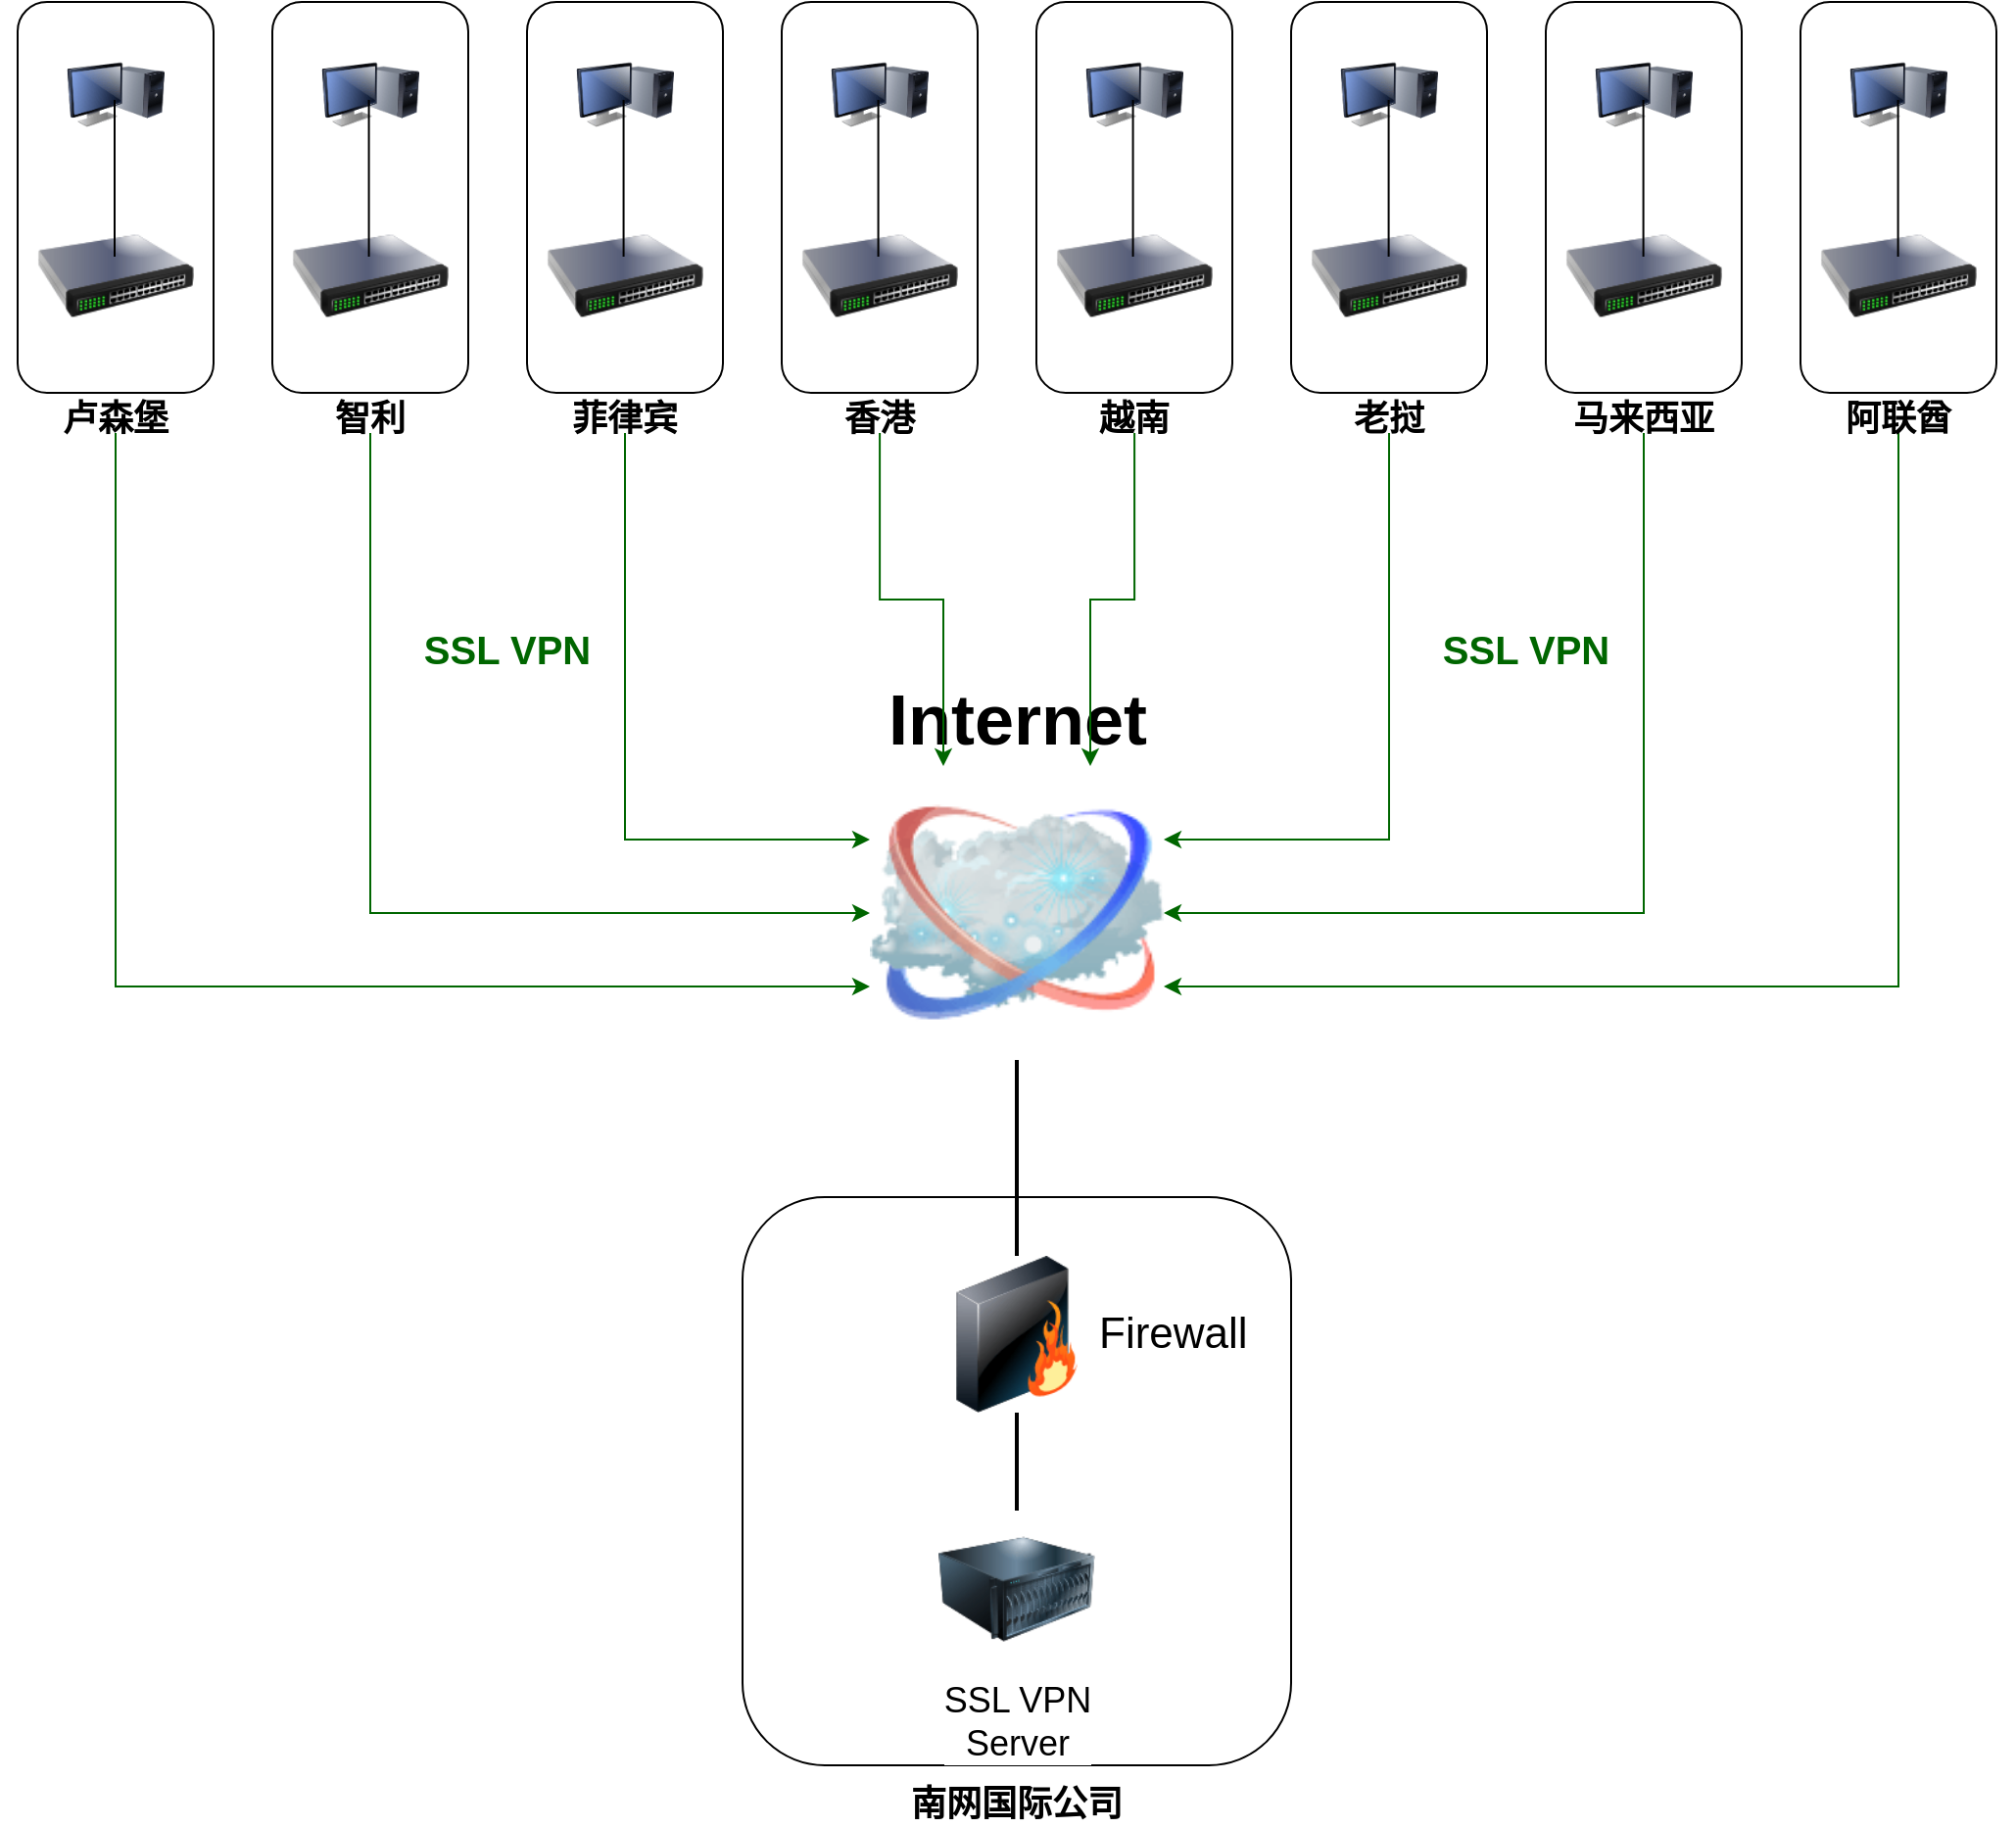 <mxfile version="14.8.3" type="github" pages="3">
  <diagram name="网络现状" id="55a83fd1-7818-8e21-69c5-c3457e3827bb">
    <mxGraphModel dx="1248" dy="807" grid="0" gridSize="10" guides="1" tooltips="1" connect="1" arrows="1" fold="1" page="1" pageScale="1" pageWidth="1100" pageHeight="850" background="none" math="0" shadow="0">
      <root>
        <mxCell id="0" />
        <mxCell id="1" parent="0" />
        <mxCell id="UoDFM5P8bcZsSC12evqb-8" value="" style="rounded=1;whiteSpace=wrap;html=1;" parent="1" vertex="1">
          <mxGeometry x="450" y="650" width="280" height="290" as="geometry" />
        </mxCell>
        <mxCell id="69ecfefc5c41e42c-18" style="edgeStyle=none;rounded=0;html=1;labelBackgroundColor=none;endArrow=none;strokeWidth=2;fontFamily=Verdana;fontSize=22" parent="1" source="UoDFM5P8bcZsSC12evqb-1" target="69ecfefc5c41e42c-3" edge="1">
          <mxGeometry relative="1" as="geometry">
            <mxPoint x="590" y="855" as="sourcePoint" />
          </mxGeometry>
        </mxCell>
        <mxCell id="69ecfefc5c41e42c-2" value="&lt;b&gt;&lt;font style=&quot;font-size: 36px&quot;&gt;Internet&lt;/font&gt;&lt;/b&gt;" style="image;html=1;labelBackgroundColor=#ffffff;image=img/lib/clip_art/networking/Cloud_128x128.png;rounded=1;shadow=0;comic=0;strokeWidth=2;fontSize=22;labelPosition=center;verticalLabelPosition=top;align=center;verticalAlign=bottom;" parent="1" vertex="1">
          <mxGeometry x="515" y="430" width="150" height="150" as="geometry" />
        </mxCell>
        <mxCell id="69ecfefc5c41e42c-19" style="edgeStyle=none;rounded=0;html=1;labelBackgroundColor=none;endArrow=none;strokeWidth=2;fontFamily=Verdana;fontSize=22" parent="1" source="UoDFM5P8bcZsSC12evqb-8" target="69ecfefc5c41e42c-2" edge="1">
          <mxGeometry relative="1" as="geometry" />
        </mxCell>
        <mxCell id="69ecfefc5c41e42c-3" value="Firewall" style="image;html=1;labelBackgroundColor=#ffffff;image=img/lib/clip_art/networking/Firewall_128x128.png;rounded=1;shadow=0;comic=0;strokeWidth=2;fontSize=22;labelPosition=right;verticalLabelPosition=middle;align=left;verticalAlign=middle;" parent="1" vertex="1">
          <mxGeometry x="550" y="680" width="80" height="80" as="geometry" />
        </mxCell>
        <mxCell id="UoDFM5P8bcZsSC12evqb-1" value="&lt;font style=&quot;font-size: 18px&quot;&gt;SSL VPN&lt;br&gt;Server&lt;/font&gt;" style="image;html=1;image=img/lib/clip_art/computers/Server_128x128.png" parent="1" vertex="1">
          <mxGeometry x="550" y="810" width="80" height="80" as="geometry" />
        </mxCell>
        <mxCell id="UoDFM5P8bcZsSC12evqb-12" style="edgeStyle=none;rounded=0;html=1;labelBackgroundColor=none;endArrow=none;strokeWidth=2;fontFamily=Verdana;fontSize=22" parent="1" source="69ecfefc5c41e42c-3" target="UoDFM5P8bcZsSC12evqb-8" edge="1">
          <mxGeometry relative="1" as="geometry">
            <mxPoint x="590" y="680" as="sourcePoint" />
            <mxPoint x="590" y="610" as="targetPoint" />
          </mxGeometry>
        </mxCell>
        <mxCell id="UoDFM5P8bcZsSC12evqb-18" value="&lt;font color=&quot;#006600&quot; size=&quot;1&quot;&gt;&lt;b style=&quot;font-size: 20px&quot;&gt;SSL VPN&lt;/b&gt;&lt;/font&gt;" style="text;html=1;strokeColor=none;fillColor=none;align=center;verticalAlign=middle;whiteSpace=wrap;rounded=0;" parent="1" vertex="1">
          <mxGeometry x="790" y="360" width="120" height="20" as="geometry" />
        </mxCell>
        <mxCell id="UoDFM5P8bcZsSC12evqb-19" value="&lt;span style=&quot;font-size: 18px&quot;&gt;&lt;b&gt;南网国际公司&lt;/b&gt;&lt;/span&gt;" style="text;html=1;strokeColor=none;fillColor=none;align=center;verticalAlign=middle;whiteSpace=wrap;rounded=0;" parent="1" vertex="1">
          <mxGeometry x="530" y="950" width="120" height="20" as="geometry" />
        </mxCell>
        <mxCell id="UoDFM5P8bcZsSC12evqb-24" value="&lt;font color=&quot;#006600&quot; size=&quot;1&quot;&gt;&lt;b style=&quot;font-size: 20px&quot;&gt;SSL VPN&lt;/b&gt;&lt;/font&gt;" style="text;html=1;strokeColor=none;fillColor=none;align=center;verticalAlign=middle;whiteSpace=wrap;rounded=0;" parent="1" vertex="1">
          <mxGeometry x="270" y="360" width="120" height="20" as="geometry" />
        </mxCell>
        <mxCell id="Mav8_EzCf-tL7SAkSqJb-80" style="edgeStyle=orthogonalEdgeStyle;rounded=0;orthogonalLoop=1;jettySize=auto;html=1;entryX=0;entryY=0.75;entryDx=0;entryDy=0;exitX=0.5;exitY=1;exitDx=0;exitDy=0;fillColor=#d5e8d4;strokeColor=#006600;" edge="1" parent="1" source="UoDFM5P8bcZsSC12evqb-10" target="69ecfefc5c41e42c-2">
          <mxGeometry relative="1" as="geometry" />
        </mxCell>
        <mxCell id="Mav8_EzCf-tL7SAkSqJb-81" style="edgeStyle=orthogonalEdgeStyle;rounded=0;orthogonalLoop=1;jettySize=auto;html=1;entryX=0;entryY=0.5;entryDx=0;entryDy=0;exitX=0.5;exitY=1;exitDx=0;exitDy=0;fillColor=#d5e8d4;strokeColor=#006600;" edge="1" parent="1" source="Mav8_EzCf-tL7SAkSqJb-55" target="69ecfefc5c41e42c-2">
          <mxGeometry relative="1" as="geometry" />
        </mxCell>
        <mxCell id="Mav8_EzCf-tL7SAkSqJb-82" style="edgeStyle=orthogonalEdgeStyle;rounded=0;orthogonalLoop=1;jettySize=auto;html=1;entryX=0;entryY=0.25;entryDx=0;entryDy=0;exitX=0.5;exitY=1;exitDx=0;exitDy=0;fillColor=#d5e8d4;strokeColor=#006600;" edge="1" parent="1" source="Mav8_EzCf-tL7SAkSqJb-59" target="69ecfefc5c41e42c-2">
          <mxGeometry relative="1" as="geometry" />
        </mxCell>
        <mxCell id="Mav8_EzCf-tL7SAkSqJb-83" style="edgeStyle=orthogonalEdgeStyle;rounded=0;orthogonalLoop=1;jettySize=auto;html=1;entryX=0.25;entryY=0;entryDx=0;entryDy=0;fillColor=#d5e8d4;strokeColor=#006600;" edge="1" parent="1" source="Mav8_EzCf-tL7SAkSqJb-63" target="69ecfefc5c41e42c-2">
          <mxGeometry relative="1" as="geometry" />
        </mxCell>
        <mxCell id="Mav8_EzCf-tL7SAkSqJb-84" style="edgeStyle=orthogonalEdgeStyle;rounded=0;orthogonalLoop=1;jettySize=auto;html=1;entryX=0.75;entryY=0;entryDx=0;entryDy=0;fillColor=#d5e8d4;strokeColor=#006600;" edge="1" parent="1" source="Mav8_EzCf-tL7SAkSqJb-67" target="69ecfefc5c41e42c-2">
          <mxGeometry relative="1" as="geometry" />
        </mxCell>
        <mxCell id="Mav8_EzCf-tL7SAkSqJb-85" style="edgeStyle=orthogonalEdgeStyle;rounded=0;orthogonalLoop=1;jettySize=auto;html=1;entryX=1;entryY=0.25;entryDx=0;entryDy=0;exitX=0.5;exitY=1;exitDx=0;exitDy=0;fillColor=#d5e8d4;strokeColor=#006600;" edge="1" parent="1" source="Mav8_EzCf-tL7SAkSqJb-71" target="69ecfefc5c41e42c-2">
          <mxGeometry relative="1" as="geometry" />
        </mxCell>
        <mxCell id="Mav8_EzCf-tL7SAkSqJb-86" style="edgeStyle=orthogonalEdgeStyle;rounded=0;orthogonalLoop=1;jettySize=auto;html=1;entryX=1;entryY=0.5;entryDx=0;entryDy=0;exitX=0.5;exitY=1;exitDx=0;exitDy=0;fillColor=#d5e8d4;strokeColor=#006600;" edge="1" parent="1" source="Mav8_EzCf-tL7SAkSqJb-75" target="69ecfefc5c41e42c-2">
          <mxGeometry relative="1" as="geometry" />
        </mxCell>
        <mxCell id="Mav8_EzCf-tL7SAkSqJb-87" style="edgeStyle=orthogonalEdgeStyle;rounded=0;orthogonalLoop=1;jettySize=auto;html=1;entryX=1;entryY=0.75;entryDx=0;entryDy=0;exitX=0.5;exitY=1;exitDx=0;exitDy=0;fillColor=#d5e8d4;strokeColor=#006600;" edge="1" parent="1" source="Mav8_EzCf-tL7SAkSqJb-79" target="69ecfefc5c41e42c-2">
          <mxGeometry relative="1" as="geometry" />
        </mxCell>
        <mxCell id="UoDFM5P8bcZsSC12evqb-10" value="&lt;b&gt;&lt;font style=&quot;font-size: 18px&quot;&gt;卢森堡&lt;/font&gt;&lt;/b&gt;" style="text;html=1;strokeColor=none;fillColor=none;align=center;verticalAlign=middle;whiteSpace=wrap;rounded=0;container=0;" parent="1" vertex="1">
          <mxGeometry x="71.25" y="246.32" width="117.5" height="13.68" as="geometry" />
        </mxCell>
        <mxCell id="Mav8_EzCf-tL7SAkSqJb-55" value="&lt;span style=&quot;font-size: 18px&quot;&gt;&lt;b&gt;智利&lt;/b&gt;&lt;/span&gt;" style="text;html=1;strokeColor=none;fillColor=none;align=center;verticalAlign=middle;whiteSpace=wrap;rounded=0;container=0;" vertex="1" parent="1">
          <mxGeometry x="201.25" y="246.32" width="117.5" height="13.68" as="geometry" />
        </mxCell>
        <mxCell id="Mav8_EzCf-tL7SAkSqJb-59" value="&lt;b&gt;&lt;font style=&quot;font-size: 18px&quot;&gt;菲律宾&lt;/font&gt;&lt;/b&gt;" style="text;html=1;strokeColor=none;fillColor=none;align=center;verticalAlign=middle;whiteSpace=wrap;rounded=0;container=0;" vertex="1" parent="1">
          <mxGeometry x="331.25" y="246.32" width="117.5" height="13.68" as="geometry" />
        </mxCell>
        <mxCell id="Mav8_EzCf-tL7SAkSqJb-63" value="&lt;span style=&quot;font-size: 18px&quot;&gt;&lt;b&gt;香港&lt;/b&gt;&lt;/span&gt;" style="text;html=1;strokeColor=none;fillColor=none;align=center;verticalAlign=middle;whiteSpace=wrap;rounded=0;container=0;" vertex="1" parent="1">
          <mxGeometry x="461.25" y="246.32" width="117.5" height="13.68" as="geometry" />
        </mxCell>
        <mxCell id="Mav8_EzCf-tL7SAkSqJb-67" value="&lt;b&gt;&lt;font style=&quot;font-size: 18px&quot;&gt;越南&lt;/font&gt;&lt;/b&gt;" style="text;html=1;strokeColor=none;fillColor=none;align=center;verticalAlign=middle;whiteSpace=wrap;rounded=0;container=0;" vertex="1" parent="1">
          <mxGeometry x="591.25" y="246.32" width="117.5" height="13.68" as="geometry" />
        </mxCell>
        <mxCell id="Mav8_EzCf-tL7SAkSqJb-71" value="&lt;b&gt;&lt;font style=&quot;font-size: 18px&quot;&gt;老挝&lt;/font&gt;&lt;/b&gt;" style="text;html=1;strokeColor=none;fillColor=none;align=center;verticalAlign=middle;whiteSpace=wrap;rounded=0;container=0;" vertex="1" parent="1">
          <mxGeometry x="721.25" y="246.32" width="117.5" height="13.68" as="geometry" />
        </mxCell>
        <mxCell id="Mav8_EzCf-tL7SAkSqJb-75" value="&lt;b&gt;&lt;font style=&quot;font-size: 18px&quot;&gt;马来西亚&lt;/font&gt;&lt;/b&gt;" style="text;html=1;strokeColor=none;fillColor=none;align=center;verticalAlign=middle;whiteSpace=wrap;rounded=0;container=0;" vertex="1" parent="1">
          <mxGeometry x="851.25" y="246.32" width="117.5" height="13.68" as="geometry" />
        </mxCell>
        <mxCell id="Mav8_EzCf-tL7SAkSqJb-79" value="&lt;b&gt;&lt;font style=&quot;font-size: 18px&quot;&gt;阿联酋&lt;/font&gt;&lt;/b&gt;" style="text;html=1;strokeColor=none;fillColor=none;align=center;verticalAlign=middle;whiteSpace=wrap;rounded=0;container=0;" vertex="1" parent="1">
          <mxGeometry x="981.25" y="246.32" width="117.5" height="13.68" as="geometry" />
        </mxCell>
        <mxCell id="UoDFM5P8bcZsSC12evqb-13" value="" style="rounded=1;whiteSpace=wrap;html=1;container=0;" parent="1" vertex="1">
          <mxGeometry x="80" y="40" width="100" height="199.47" as="geometry" />
        </mxCell>
        <mxCell id="Mav8_EzCf-tL7SAkSqJb-53" value="" style="rounded=1;whiteSpace=wrap;html=1;container=0;" vertex="1" parent="1">
          <mxGeometry x="210" y="40" width="100" height="199.47" as="geometry" />
        </mxCell>
        <mxCell id="Mav8_EzCf-tL7SAkSqJb-57" value="" style="rounded=1;whiteSpace=wrap;html=1;container=0;" vertex="1" parent="1">
          <mxGeometry x="340" y="40" width="100" height="199.47" as="geometry" />
        </mxCell>
        <mxCell id="Mav8_EzCf-tL7SAkSqJb-61" value="" style="rounded=1;whiteSpace=wrap;html=1;container=0;" vertex="1" parent="1">
          <mxGeometry x="470" y="40" width="100" height="199.47" as="geometry" />
        </mxCell>
        <mxCell id="Mav8_EzCf-tL7SAkSqJb-65" value="" style="rounded=1;whiteSpace=wrap;html=1;container=0;" vertex="1" parent="1">
          <mxGeometry x="600" y="40" width="100" height="199.47" as="geometry" />
        </mxCell>
        <mxCell id="Mav8_EzCf-tL7SAkSqJb-69" value="" style="rounded=1;whiteSpace=wrap;html=1;container=0;" vertex="1" parent="1">
          <mxGeometry x="730" y="40" width="100" height="199.47" as="geometry" />
        </mxCell>
        <mxCell id="Mav8_EzCf-tL7SAkSqJb-73" value="" style="rounded=1;whiteSpace=wrap;html=1;container=0;" vertex="1" parent="1">
          <mxGeometry x="860" y="40" width="100" height="199.47" as="geometry" />
        </mxCell>
        <mxCell id="Mav8_EzCf-tL7SAkSqJb-77" value="" style="rounded=1;whiteSpace=wrap;html=1;container=0;" vertex="1" parent="1">
          <mxGeometry x="990" y="40" width="100" height="199.47" as="geometry" />
        </mxCell>
        <mxCell id="UoDFM5P8bcZsSC12evqb-2" value="" style="image;html=1;labelBackgroundColor=#ffffff;image=img/lib/clip_art/computers/Monitor_Tower_128x128.png;rounded=1;shadow=0;comic=0;strokeWidth=2;fontSize=22;container=0;" parent="1" vertex="1">
          <mxGeometry x="105" y="59.996" width="50" height="54.737" as="geometry" />
        </mxCell>
        <mxCell id="Mav8_EzCf-tL7SAkSqJb-54" value="" style="image;html=1;labelBackgroundColor=#ffffff;image=img/lib/clip_art/computers/Monitor_Tower_128x128.png;rounded=1;shadow=0;comic=0;strokeWidth=2;fontSize=22;container=0;" vertex="1" parent="1">
          <mxGeometry x="235" y="59.996" width="50" height="54.737" as="geometry" />
        </mxCell>
        <mxCell id="Mav8_EzCf-tL7SAkSqJb-58" value="" style="image;html=1;labelBackgroundColor=#ffffff;image=img/lib/clip_art/computers/Monitor_Tower_128x128.png;rounded=1;shadow=0;comic=0;strokeWidth=2;fontSize=22;container=0;" vertex="1" parent="1">
          <mxGeometry x="365" y="59.996" width="50" height="54.737" as="geometry" />
        </mxCell>
        <mxCell id="Mav8_EzCf-tL7SAkSqJb-62" value="" style="image;html=1;labelBackgroundColor=#ffffff;image=img/lib/clip_art/computers/Monitor_Tower_128x128.png;rounded=1;shadow=0;comic=0;strokeWidth=2;fontSize=22;container=0;" vertex="1" parent="1">
          <mxGeometry x="495" y="59.996" width="50" height="54.737" as="geometry" />
        </mxCell>
        <mxCell id="Mav8_EzCf-tL7SAkSqJb-66" value="" style="image;html=1;labelBackgroundColor=#ffffff;image=img/lib/clip_art/computers/Monitor_Tower_128x128.png;rounded=1;shadow=0;comic=0;strokeWidth=2;fontSize=22;container=0;" vertex="1" parent="1">
          <mxGeometry x="625" y="59.996" width="50" height="54.737" as="geometry" />
        </mxCell>
        <mxCell id="Mav8_EzCf-tL7SAkSqJb-70" value="" style="image;html=1;labelBackgroundColor=#ffffff;image=img/lib/clip_art/computers/Monitor_Tower_128x128.png;rounded=1;shadow=0;comic=0;strokeWidth=2;fontSize=22;container=0;" vertex="1" parent="1">
          <mxGeometry x="755" y="59.996" width="50" height="54.737" as="geometry" />
        </mxCell>
        <mxCell id="Mav8_EzCf-tL7SAkSqJb-74" value="" style="image;html=1;labelBackgroundColor=#ffffff;image=img/lib/clip_art/computers/Monitor_Tower_128x128.png;rounded=1;shadow=0;comic=0;strokeWidth=2;fontSize=22;container=0;" vertex="1" parent="1">
          <mxGeometry x="885" y="59.996" width="50" height="54.737" as="geometry" />
        </mxCell>
        <mxCell id="Mav8_EzCf-tL7SAkSqJb-78" value="" style="image;html=1;labelBackgroundColor=#ffffff;image=img/lib/clip_art/computers/Monitor_Tower_128x128.png;rounded=1;shadow=0;comic=0;strokeWidth=2;fontSize=22;container=0;" vertex="1" parent="1">
          <mxGeometry x="1015" y="59.996" width="50" height="54.737" as="geometry" />
        </mxCell>
        <mxCell id="mddecgD0XsL0rM_0uUge-2" value="" style="image;html=1;image=img/lib/clip_art/networking/Switch_128x128.png" vertex="1" parent="1">
          <mxGeometry x="90" y="140" width="80" height="80" as="geometry" />
        </mxCell>
        <mxCell id="mddecgD0XsL0rM_0uUge-3" value="" style="image;html=1;image=img/lib/clip_art/networking/Switch_128x128.png" vertex="1" parent="1">
          <mxGeometry x="220" y="140" width="80" height="80" as="geometry" />
        </mxCell>
        <mxCell id="mddecgD0XsL0rM_0uUge-4" value="" style="image;html=1;image=img/lib/clip_art/networking/Switch_128x128.png" vertex="1" parent="1">
          <mxGeometry x="350" y="140" width="80" height="80" as="geometry" />
        </mxCell>
        <mxCell id="mddecgD0XsL0rM_0uUge-5" value="" style="image;html=1;image=img/lib/clip_art/networking/Switch_128x128.png" vertex="1" parent="1">
          <mxGeometry x="480" y="140" width="80" height="80" as="geometry" />
        </mxCell>
        <mxCell id="mddecgD0XsL0rM_0uUge-6" value="" style="image;html=1;image=img/lib/clip_art/networking/Switch_128x128.png" vertex="1" parent="1">
          <mxGeometry x="610" y="140" width="80" height="80" as="geometry" />
        </mxCell>
        <mxCell id="mddecgD0XsL0rM_0uUge-7" value="" style="image;html=1;image=img/lib/clip_art/networking/Switch_128x128.png" vertex="1" parent="1">
          <mxGeometry x="740" y="140" width="80" height="80" as="geometry" />
        </mxCell>
        <mxCell id="mddecgD0XsL0rM_0uUge-8" value="" style="image;html=1;image=img/lib/clip_art/networking/Switch_128x128.png" vertex="1" parent="1">
          <mxGeometry x="870" y="140" width="80" height="80" as="geometry" />
        </mxCell>
        <mxCell id="mddecgD0XsL0rM_0uUge-9" value="" style="image;html=1;image=img/lib/clip_art/networking/Switch_128x128.png" vertex="1" parent="1">
          <mxGeometry x="1000" y="140" width="80" height="80" as="geometry" />
        </mxCell>
        <mxCell id="mddecgD0XsL0rM_0uUge-13" value="" style="endArrow=none;html=1;" edge="1" parent="1">
          <mxGeometry x="80" y="40" width="50" height="50" as="geometry">
            <mxPoint x="129.5" y="170" as="sourcePoint" />
            <mxPoint x="129.5" y="90" as="targetPoint" />
          </mxGeometry>
        </mxCell>
        <mxCell id="mddecgD0XsL0rM_0uUge-14" value="" style="endArrow=none;html=1;" edge="1" parent="1">
          <mxGeometry x="80" y="40" width="50" height="50" as="geometry">
            <mxPoint x="259.29" y="170" as="sourcePoint" />
            <mxPoint x="259.29" y="90" as="targetPoint" />
          </mxGeometry>
        </mxCell>
        <mxCell id="mddecgD0XsL0rM_0uUge-15" value="" style="endArrow=none;html=1;" edge="1" parent="1">
          <mxGeometry x="80" y="40" width="50" height="50" as="geometry">
            <mxPoint x="389.29" y="170" as="sourcePoint" />
            <mxPoint x="389.29" y="90" as="targetPoint" />
          </mxGeometry>
        </mxCell>
        <mxCell id="mddecgD0XsL0rM_0uUge-16" value="" style="endArrow=none;html=1;" edge="1" parent="1">
          <mxGeometry x="80" y="40" width="50" height="50" as="geometry">
            <mxPoint x="519.29" y="170" as="sourcePoint" />
            <mxPoint x="519.29" y="90" as="targetPoint" />
          </mxGeometry>
        </mxCell>
        <mxCell id="mddecgD0XsL0rM_0uUge-17" value="" style="endArrow=none;html=1;" edge="1" parent="1">
          <mxGeometry x="80" y="40" width="50" height="50" as="geometry">
            <mxPoint x="649.29" y="170" as="sourcePoint" />
            <mxPoint x="649.29" y="90" as="targetPoint" />
          </mxGeometry>
        </mxCell>
        <mxCell id="mddecgD0XsL0rM_0uUge-21" value="" style="endArrow=none;html=1;" edge="1" parent="1">
          <mxGeometry x="210.51" y="40" width="50" height="50" as="geometry">
            <mxPoint x="779.8" y="170" as="sourcePoint" />
            <mxPoint x="779.8" y="90" as="targetPoint" />
          </mxGeometry>
        </mxCell>
        <mxCell id="mddecgD0XsL0rM_0uUge-22" value="" style="endArrow=none;html=1;" edge="1" parent="1">
          <mxGeometry x="340.51" y="40" width="50" height="50" as="geometry">
            <mxPoint x="909.8" y="170" as="sourcePoint" />
            <mxPoint x="909.8" y="90" as="targetPoint" />
          </mxGeometry>
        </mxCell>
        <mxCell id="mddecgD0XsL0rM_0uUge-23" value="" style="endArrow=none;html=1;" edge="1" parent="1">
          <mxGeometry x="470.51" y="40" width="50" height="50" as="geometry">
            <mxPoint x="1039.8" y="170" as="sourcePoint" />
            <mxPoint x="1039.8" y="90" as="targetPoint" />
          </mxGeometry>
        </mxCell>
      </root>
    </mxGraphModel>
  </diagram>
  <diagram name="方案要求" id="J3iKTEX1bYKAhDcpGcXU">
    <mxGraphModel dx="1248" dy="859" grid="1" gridSize="10" guides="1" tooltips="1" connect="1" arrows="1" fold="1" page="1" pageScale="1" pageWidth="1100" pageHeight="850" background="none" math="0" shadow="0">
      <root>
        <mxCell id="8wY8YGd6H8aaKuv0ZDOM-0" />
        <mxCell id="8wY8YGd6H8aaKuv0ZDOM-1" parent="8wY8YGd6H8aaKuv0ZDOM-0" />
        <mxCell id="8wY8YGd6H8aaKuv0ZDOM-3" value="" style="rounded=1;whiteSpace=wrap;html=1;" parent="8wY8YGd6H8aaKuv0ZDOM-1" vertex="1">
          <mxGeometry x="790" y="180" width="280" height="200" as="geometry" />
        </mxCell>
        <mxCell id="8wY8YGd6H8aaKuv0ZDOM-19" value="&lt;font color=&quot;#006600&quot; style=&quot;font-size: 14px&quot;&gt;&lt;b&gt;SSL VPN&lt;/b&gt;&lt;/font&gt;" style="text;html=1;strokeColor=none;fillColor=none;align=center;verticalAlign=middle;whiteSpace=wrap;rounded=0;" parent="8wY8YGd6H8aaKuv0ZDOM-1" vertex="1">
          <mxGeometry x="320" y="180" width="120" height="20" as="geometry" />
        </mxCell>
        <mxCell id="tmY6Jpmy1XnIaRPWnXEy-0" value="&lt;b&gt;&lt;font style=&quot;font-size: 24px&quot;&gt;跨境访问平台&lt;/font&gt;&lt;/b&gt;" style="ellipse;shape=cloud;whiteSpace=wrap;html=1;" parent="8wY8YGd6H8aaKuv0ZDOM-1" vertex="1">
          <mxGeometry x="360" y="190" width="302.5" height="150" as="geometry" />
        </mxCell>
        <mxCell id="hd8BD2pnq3l9H0OPVhCC-5" value="" style="group" parent="8wY8YGd6H8aaKuv0ZDOM-1" vertex="1" connectable="0">
          <mxGeometry x="60" y="340" width="160" height="190" as="geometry" />
        </mxCell>
        <mxCell id="8wY8YGd6H8aaKuv0ZDOM-4" value="" style="rounded=1;whiteSpace=wrap;html=1;" parent="hd8BD2pnq3l9H0OPVhCC-5" vertex="1">
          <mxGeometry width="160" height="160" as="geometry" />
        </mxCell>
        <mxCell id="8wY8YGd6H8aaKuv0ZDOM-9" value="PC" style="image;html=1;labelBackgroundColor=#ffffff;image=img/lib/clip_art/computers/Monitor_Tower_128x128.png;rounded=1;shadow=0;comic=0;strokeWidth=2;fontSize=22" parent="hd8BD2pnq3l9H0OPVhCC-5" vertex="1">
          <mxGeometry x="40" y="30" width="80" height="80" as="geometry" />
        </mxCell>
        <mxCell id="8wY8YGd6H8aaKuv0ZDOM-15" value="&lt;b&gt;&lt;font style=&quot;font-size: 18px&quot;&gt;海外机构2&lt;/font&gt;&lt;/b&gt;" style="text;html=1;strokeColor=none;fillColor=none;align=center;verticalAlign=middle;whiteSpace=wrap;rounded=0;" parent="hd8BD2pnq3l9H0OPVhCC-5" vertex="1">
          <mxGeometry x="20" y="170" width="120" height="20" as="geometry" />
        </mxCell>
        <mxCell id="hd8BD2pnq3l9H0OPVhCC-6" value="" style="group" parent="8wY8YGd6H8aaKuv0ZDOM-1" vertex="1" connectable="0">
          <mxGeometry x="60" y="30" width="160" height="190" as="geometry" />
        </mxCell>
        <mxCell id="8wY8YGd6H8aaKuv0ZDOM-2" value="" style="rounded=1;whiteSpace=wrap;html=1;" parent="hd8BD2pnq3l9H0OPVhCC-6" vertex="1">
          <mxGeometry width="160" height="160" as="geometry" />
        </mxCell>
        <mxCell id="8wY8YGd6H8aaKuv0ZDOM-12" value="PC" style="image;html=1;labelBackgroundColor=#ffffff;image=img/lib/clip_art/computers/Monitor_Tower_128x128.png;rounded=1;shadow=0;comic=0;strokeWidth=2;fontSize=22" parent="hd8BD2pnq3l9H0OPVhCC-6" vertex="1">
          <mxGeometry x="40" y="30" width="80" height="80" as="geometry" />
        </mxCell>
        <mxCell id="8wY8YGd6H8aaKuv0ZDOM-14" value="&lt;b&gt;&lt;font style=&quot;font-size: 18px&quot;&gt;海外机构1&lt;/font&gt;&lt;/b&gt;" style="text;html=1;strokeColor=none;fillColor=none;align=center;verticalAlign=middle;whiteSpace=wrap;rounded=0;" parent="hd8BD2pnq3l9H0OPVhCC-6" vertex="1">
          <mxGeometry x="20" y="170" width="120" height="20" as="geometry" />
        </mxCell>
        <mxCell id="hd8BD2pnq3l9H0OPVhCC-8" style="edgeStyle=none;rounded=0;html=1;labelBackgroundColor=none;endArrow=none;strokeWidth=3;fontFamily=Verdana;fontSize=22;exitX=1;exitY=1;exitDx=0;exitDy=0;fillColor=#0050ef;strokeColor=#001DBC;" parent="8wY8YGd6H8aaKuv0ZDOM-1" source="8wY8YGd6H8aaKuv0ZDOM-12" edge="1">
          <mxGeometry relative="1" as="geometry">
            <mxPoint x="440" y="430" as="sourcePoint" />
            <mxPoint x="410" y="240" as="targetPoint" />
          </mxGeometry>
        </mxCell>
        <mxCell id="hd8BD2pnq3l9H0OPVhCC-2" value="" style="dashed=0;connectable=0;html=1;fillColor=#757575;strokeColor=none;shape=mxgraph.gcp2.google_network_edge_cache;part=1;labelPosition=right;verticalLabelPosition=middle;align=left;verticalAlign=middle;spacingLeft=5;fontSize=12;" parent="8wY8YGd6H8aaKuv0ZDOM-1" vertex="1">
          <mxGeometry x="390" y="228" width="32" height="32" as="geometry">
            <mxPoint x="5" y="-16" as="offset" />
          </mxGeometry>
        </mxCell>
        <mxCell id="hd8BD2pnq3l9H0OPVhCC-9" style="edgeStyle=none;rounded=0;html=1;labelBackgroundColor=none;endArrow=none;strokeWidth=3;fontFamily=Verdana;fontSize=22;exitX=1;exitY=0;exitDx=0;exitDy=0;fillColor=#0050ef;strokeColor=#001DBC;" parent="8wY8YGd6H8aaKuv0ZDOM-1" source="8wY8YGd6H8aaKuv0ZDOM-9" edge="1">
          <mxGeometry relative="1" as="geometry">
            <mxPoint x="280" y="100" as="sourcePoint" />
            <mxPoint x="410" y="290" as="targetPoint" />
          </mxGeometry>
        </mxCell>
        <mxCell id="hd8BD2pnq3l9H0OPVhCC-3" value="" style="dashed=0;connectable=0;html=1;fillColor=#757575;strokeColor=none;shape=mxgraph.gcp2.google_network_edge_cache;part=1;labelPosition=right;verticalLabelPosition=middle;align=left;verticalAlign=middle;spacingLeft=5;fontSize=12;" parent="8wY8YGd6H8aaKuv0ZDOM-1" vertex="1">
          <mxGeometry x="390" y="274" width="32" height="32" as="geometry">
            <mxPoint x="5" y="-16" as="offset" />
          </mxGeometry>
        </mxCell>
        <mxCell id="hd8BD2pnq3l9H0OPVhCC-10" style="edgeStyle=none;rounded=0;html=1;labelBackgroundColor=none;endArrow=none;strokeWidth=2;fontFamily=Verdana;fontSize=22;exitX=0;exitY=0.5;exitDx=0;exitDy=0;" parent="8wY8YGd6H8aaKuv0ZDOM-1" source="8wY8YGd6H8aaKuv0ZDOM-8" edge="1">
          <mxGeometry relative="1" as="geometry">
            <mxPoint x="760" y="100" as="sourcePoint" />
            <mxPoint x="640" y="270" as="targetPoint" />
          </mxGeometry>
        </mxCell>
        <mxCell id="hd8BD2pnq3l9H0OPVhCC-15" value="&lt;font style=&quot;font-size: 18px&quot;&gt;国内互联网&lt;/font&gt;" style="edgeLabel;html=1;align=center;verticalAlign=middle;resizable=0;points=[];fontSize=22;" parent="hd8BD2pnq3l9H0OPVhCC-10" vertex="1" connectable="0">
          <mxGeometry x="-0.407" y="-1" relative="1" as="geometry">
            <mxPoint x="-51" y="1" as="offset" />
          </mxGeometry>
        </mxCell>
        <mxCell id="hd8BD2pnq3l9H0OPVhCC-12" value="&lt;span style=&quot;font-size: 13px&quot;&gt;&lt;b&gt;海外&lt;br&gt;POP&lt;/b&gt;&lt;/span&gt;" style="text;html=1;strokeColor=none;fillColor=none;align=center;verticalAlign=middle;whiteSpace=wrap;rounded=0;" parent="8wY8YGd6H8aaKuv0ZDOM-1" vertex="1">
          <mxGeometry x="310" y="255" width="120" height="20" as="geometry" />
        </mxCell>
        <mxCell id="hd8BD2pnq3l9H0OPVhCC-13" value="&lt;span style=&quot;font-size: 13px&quot;&gt;&lt;b&gt;国内&lt;br&gt;POP&lt;/b&gt;&lt;/span&gt;" style="text;html=1;strokeColor=none;fillColor=none;align=center;verticalAlign=middle;whiteSpace=wrap;rounded=0;" parent="8wY8YGd6H8aaKuv0ZDOM-1" vertex="1">
          <mxGeometry x="590" y="230" width="120" height="20" as="geometry" />
        </mxCell>
        <mxCell id="hd8BD2pnq3l9H0OPVhCC-14" value="" style="curved=1;endArrow=classic;html=1;fontSize=22;strokeWidth=3;entryX=0;entryY=1;entryDx=0;entryDy=0;fillColor=#d5e8d4;strokeColor=#82b366;" parent="8wY8YGd6H8aaKuv0ZDOM-1" source="8wY8YGd6H8aaKuv0ZDOM-9" target="8wY8YGd6H8aaKuv0ZDOM-8" edge="1">
          <mxGeometry width="50" height="50" relative="1" as="geometry">
            <mxPoint x="750" y="110" as="sourcePoint" />
            <mxPoint x="540" y="550" as="targetPoint" />
            <Array as="points">
              <mxPoint x="480" y="240" />
            </Array>
          </mxGeometry>
        </mxCell>
        <mxCell id="hd8BD2pnq3l9H0OPVhCC-16" value="" style="curved=1;endArrow=classic;html=1;fontSize=22;strokeWidth=3;fillColor=#d5e8d4;strokeColor=#82b366;entryX=0;entryY=0;entryDx=0;entryDy=0;exitX=1.003;exitY=0.606;exitDx=0;exitDy=0;exitPerimeter=0;" parent="8wY8YGd6H8aaKuv0ZDOM-1" source="8wY8YGd6H8aaKuv0ZDOM-12" target="8wY8YGd6H8aaKuv0ZDOM-8" edge="1">
          <mxGeometry width="50" height="50" relative="1" as="geometry">
            <mxPoint x="260" y="108" as="sourcePoint" />
            <mxPoint x="860" y="220" as="targetPoint" />
            <Array as="points">
              <mxPoint x="490" y="320" />
            </Array>
          </mxGeometry>
        </mxCell>
        <mxCell id="hd8BD2pnq3l9H0OPVhCC-18" value="&lt;font color=&quot;#006600&quot; style=&quot;font-size: 14px&quot;&gt;&lt;b&gt;SSL VPN&lt;/b&gt;&lt;/font&gt;" style="text;html=1;strokeColor=none;fillColor=none;align=center;verticalAlign=middle;whiteSpace=wrap;rounded=0;" parent="8wY8YGd6H8aaKuv0ZDOM-1" vertex="1">
          <mxGeometry x="320" y="330" width="120" height="20" as="geometry" />
        </mxCell>
        <mxCell id="8wY8YGd6H8aaKuv0ZDOM-8" value="" style="image;html=1;labelBackgroundColor=#ffffff;image=img/lib/clip_art/networking/Firewall_128x128.png;rounded=1;shadow=0;comic=0;strokeWidth=2;fontSize=22;labelPosition=right;verticalLabelPosition=middle;align=left;verticalAlign=middle;" parent="8wY8YGd6H8aaKuv0ZDOM-1" vertex="1">
          <mxGeometry x="840" y="230" width="80" height="80" as="geometry" />
        </mxCell>
        <mxCell id="8wY8YGd6H8aaKuv0ZDOM-11" value="&lt;font style=&quot;font-size: 18px&quot;&gt;Server&lt;/font&gt;" style="image;html=1;image=img/lib/clip_art/computers/Server_128x128.png" parent="8wY8YGd6H8aaKuv0ZDOM-1" vertex="1">
          <mxGeometry x="970" y="230" width="80" height="80" as="geometry" />
        </mxCell>
        <mxCell id="8wY8YGd6H8aaKuv0ZDOM-5" style="edgeStyle=none;rounded=0;html=1;labelBackgroundColor=none;endArrow=none;strokeWidth=2;fontFamily=Verdana;fontSize=22" parent="8wY8YGd6H8aaKuv0ZDOM-1" source="8wY8YGd6H8aaKuv0ZDOM-11" target="8wY8YGd6H8aaKuv0ZDOM-8" edge="1">
          <mxGeometry x="790" y="150" as="geometry">
            <mxPoint x="930" y="355" as="sourcePoint" />
          </mxGeometry>
        </mxCell>
        <mxCell id="8wY8YGd6H8aaKuv0ZDOM-18" value="&lt;span style=&quot;font-size: 18px&quot;&gt;&lt;b&gt;南网国际公司&lt;/b&gt;&lt;/span&gt;" style="text;html=1;strokeColor=none;fillColor=none;align=center;verticalAlign=middle;whiteSpace=wrap;rounded=0;" parent="8wY8YGd6H8aaKuv0ZDOM-1" vertex="1">
          <mxGeometry x="870" y="405" width="120" height="20" as="geometry" />
        </mxCell>
        <mxCell id="hd8BD2pnq3l9H0OPVhCC-1" value="" style="dashed=0;connectable=0;html=1;fillColor=#757575;strokeColor=none;shape=mxgraph.gcp2.google_network_edge_cache;part=1;labelPosition=right;verticalLabelPosition=middle;align=left;verticalAlign=middle;spacingLeft=5;fontSize=12;" parent="8wY8YGd6H8aaKuv0ZDOM-1" vertex="1">
          <mxGeometry x="620" y="256" width="32" height="32" as="geometry">
            <mxPoint x="5" y="-16" as="offset" />
          </mxGeometry>
        </mxCell>
        <mxCell id="hd8BD2pnq3l9H0OPVhCC-22" value="&lt;span style=&quot;text-align: left ; background-color: rgb(255 , 255 , 255)&quot;&gt;&lt;font style=&quot;font-size: 18px&quot;&gt;Firewall&lt;/font&gt;&lt;/span&gt;" style="text;html=1;align=center;verticalAlign=middle;resizable=0;points=[];autosize=1;strokeColor=none;fontSize=22;" parent="8wY8YGd6H8aaKuv0ZDOM-1" vertex="1">
          <mxGeometry x="845" y="310" width="80" height="30" as="geometry" />
        </mxCell>
      </root>
    </mxGraphModel>
  </diagram>
  <diagram name="Copy of 方案要求" id="vPA9UJiRrLAGQ50XKatg">
    <mxGraphModel dx="1248" dy="859" grid="1" gridSize="10" guides="1" tooltips="1" connect="1" arrows="1" fold="1" page="1" pageScale="1" pageWidth="1100" pageHeight="850" background="none" math="0" shadow="0">
      <root>
        <mxCell id="u9yTAFxREumYYaW8OIEL-0" />
        <mxCell id="u9yTAFxREumYYaW8OIEL-1" parent="u9yTAFxREumYYaW8OIEL-0" />
        <mxCell id="u9yTAFxREumYYaW8OIEL-2" value="" style="rounded=1;whiteSpace=wrap;html=1;" parent="u9yTAFxREumYYaW8OIEL-1" vertex="1">
          <mxGeometry x="790" y="190" width="200" height="170" as="geometry" />
        </mxCell>
        <mxCell id="u9yTAFxREumYYaW8OIEL-4" value="&lt;b&gt;&lt;font style=&quot;font-size: 24px&quot;&gt;跨境访问平台&lt;/font&gt;&lt;/b&gt;" style="ellipse;shape=cloud;whiteSpace=wrap;html=1;" parent="u9yTAFxREumYYaW8OIEL-1" vertex="1">
          <mxGeometry x="360" y="190" width="302.5" height="150" as="geometry" />
        </mxCell>
        <mxCell id="u9yTAFxREumYYaW8OIEL-9" value="" style="group" parent="u9yTAFxREumYYaW8OIEL-1" vertex="1" connectable="0">
          <mxGeometry x="40" y="190" width="160" height="190" as="geometry" />
        </mxCell>
        <mxCell id="u9yTAFxREumYYaW8OIEL-10" value="" style="rounded=1;whiteSpace=wrap;html=1;" parent="u9yTAFxREumYYaW8OIEL-9" vertex="1">
          <mxGeometry width="160" height="160" as="geometry" />
        </mxCell>
        <mxCell id="u9yTAFxREumYYaW8OIEL-11" value="PC" style="image;html=1;labelBackgroundColor=#ffffff;image=img/lib/clip_art/computers/Monitor_Tower_128x128.png;rounded=1;shadow=0;comic=0;strokeWidth=2;fontSize=22" parent="u9yTAFxREumYYaW8OIEL-9" vertex="1">
          <mxGeometry x="40" y="30" width="80" height="80" as="geometry" />
        </mxCell>
        <mxCell id="u9yTAFxREumYYaW8OIEL-12" value="&lt;b&gt;&lt;font style=&quot;font-size: 18px&quot;&gt;国内办事处&lt;/font&gt;&lt;/b&gt;" style="text;html=1;strokeColor=none;fillColor=none;align=center;verticalAlign=middle;whiteSpace=wrap;rounded=0;" parent="u9yTAFxREumYYaW8OIEL-9" vertex="1">
          <mxGeometry x="20" y="170" width="120" height="20" as="geometry" />
        </mxCell>
        <mxCell id="u9yTAFxREumYYaW8OIEL-13" style="edgeStyle=none;rounded=0;html=1;labelBackgroundColor=none;endArrow=none;strokeWidth=3;fontFamily=Verdana;fontSize=22;exitX=1.075;exitY=0.629;exitDx=0;exitDy=0;fillColor=#0050ef;strokeColor=#001DBC;exitPerimeter=0;" parent="u9yTAFxREumYYaW8OIEL-1" source="u9yTAFxREumYYaW8OIEL-11" edge="1">
          <mxGeometry relative="1" as="geometry">
            <mxPoint x="440" y="430" as="sourcePoint" />
            <mxPoint x="390" y="270" as="targetPoint" />
          </mxGeometry>
        </mxCell>
        <mxCell id="u9yTAFxREumYYaW8OIEL-14" value="" style="dashed=0;connectable=0;html=1;fillColor=#757575;strokeColor=none;shape=mxgraph.gcp2.google_network_edge_cache;part=1;labelPosition=right;verticalLabelPosition=middle;align=left;verticalAlign=middle;spacingLeft=5;fontSize=12;" parent="u9yTAFxREumYYaW8OIEL-1" vertex="1">
          <mxGeometry x="380" y="255" width="32" height="32" as="geometry">
            <mxPoint x="5" y="-16" as="offset" />
          </mxGeometry>
        </mxCell>
        <mxCell id="u9yTAFxREumYYaW8OIEL-17" style="edgeStyle=none;rounded=0;html=1;labelBackgroundColor=none;endArrow=none;strokeWidth=2;fontFamily=Verdana;fontSize=22;exitX=0;exitY=0.5;exitDx=0;exitDy=0;" parent="u9yTAFxREumYYaW8OIEL-1" edge="1">
          <mxGeometry relative="1" as="geometry">
            <mxPoint x="840" y="270" as="sourcePoint" />
            <mxPoint x="640" y="270" as="targetPoint" />
          </mxGeometry>
        </mxCell>
        <mxCell id="u9yTAFxREumYYaW8OIEL-18" value="&lt;font style=&quot;font-size: 18px&quot;&gt;国际互联网&lt;/font&gt;" style="edgeLabel;html=1;align=center;verticalAlign=middle;resizable=0;points=[];fontSize=22;" parent="u9yTAFxREumYYaW8OIEL-17" vertex="1" connectable="0">
          <mxGeometry x="-0.407" y="-1" relative="1" as="geometry">
            <mxPoint x="-51" y="1" as="offset" />
          </mxGeometry>
        </mxCell>
        <mxCell id="u9yTAFxREumYYaW8OIEL-19" value="&lt;span style=&quot;font-size: 13px&quot;&gt;&lt;b&gt;国内&lt;br&gt;POP&lt;/b&gt;&lt;/span&gt;" style="text;html=1;strokeColor=none;fillColor=none;align=center;verticalAlign=middle;whiteSpace=wrap;rounded=0;" parent="u9yTAFxREumYYaW8OIEL-1" vertex="1">
          <mxGeometry x="310" y="230" width="120" height="20" as="geometry" />
        </mxCell>
        <mxCell id="u9yTAFxREumYYaW8OIEL-20" value="&lt;span style=&quot;font-size: 13px&quot;&gt;&lt;b&gt;香港&lt;br&gt;POP&lt;/b&gt;&lt;/span&gt;" style="text;html=1;strokeColor=none;fillColor=none;align=center;verticalAlign=middle;whiteSpace=wrap;rounded=0;" parent="u9yTAFxREumYYaW8OIEL-1" vertex="1">
          <mxGeometry x="590" y="230" width="120" height="20" as="geometry" />
        </mxCell>
        <mxCell id="u9yTAFxREumYYaW8OIEL-22" value="" style="curved=1;endArrow=classic;html=1;fontSize=22;strokeWidth=3;fillColor=#d5e8d4;strokeColor=#82b366;" parent="u9yTAFxREumYYaW8OIEL-1" source="u9yTAFxREumYYaW8OIEL-10" edge="1">
          <mxGeometry width="50" height="50" relative="1" as="geometry">
            <mxPoint x="260" y="108" as="sourcePoint" />
            <mxPoint x="830" y="281" as="targetPoint" />
            <Array as="points">
              <mxPoint x="490" y="320" />
            </Array>
          </mxGeometry>
        </mxCell>
        <mxCell id="u9yTAFxREumYYaW8OIEL-23" value="&lt;font color=&quot;#006600&quot;&gt;&lt;span style=&quot;font-size: 14px&quot;&gt;&lt;b&gt;访问流&lt;/b&gt;&lt;/span&gt;&lt;/font&gt;" style="text;html=1;strokeColor=none;fillColor=none;align=center;verticalAlign=middle;whiteSpace=wrap;rounded=0;" parent="u9yTAFxREumYYaW8OIEL-1" vertex="1">
          <mxGeometry x="310" y="300" width="120" height="20" as="geometry" />
        </mxCell>
        <mxCell id="u9yTAFxREumYYaW8OIEL-25" value="&lt;font style=&quot;font-size: 18px&quot;&gt;Server&lt;/font&gt;" style="image;html=1;image=img/lib/clip_art/computers/Server_128x128.png" parent="u9yTAFxREumYYaW8OIEL-1" vertex="1">
          <mxGeometry x="860" y="230" width="80" height="80" as="geometry" />
        </mxCell>
        <mxCell id="u9yTAFxREumYYaW8OIEL-27" value="&lt;span style=&quot;font-size: 18px&quot;&gt;&lt;b&gt;海外发布业务&lt;/b&gt;&lt;/span&gt;" style="text;html=1;strokeColor=none;fillColor=none;align=center;verticalAlign=middle;whiteSpace=wrap;rounded=0;" parent="u9yTAFxREumYYaW8OIEL-1" vertex="1">
          <mxGeometry x="840" y="380" width="120" height="20" as="geometry" />
        </mxCell>
        <mxCell id="u9yTAFxREumYYaW8OIEL-28" value="" style="dashed=0;connectable=0;html=1;fillColor=#757575;strokeColor=none;shape=mxgraph.gcp2.google_network_edge_cache;part=1;labelPosition=right;verticalLabelPosition=middle;align=left;verticalAlign=middle;spacingLeft=5;fontSize=12;" parent="u9yTAFxREumYYaW8OIEL-1" vertex="1">
          <mxGeometry x="620" y="256" width="32" height="32" as="geometry">
            <mxPoint x="5" y="-16" as="offset" />
          </mxGeometry>
        </mxCell>
        <mxCell id="TYgD_fx3AgWULvCk-wWB-0" value="&lt;font style=&quot;font-size: 18px&quot;&gt;国内互联网&lt;/font&gt;" style="image;html=1;labelBackgroundColor=#ffffff;image=img/lib/clip_art/networking/Cloud_128x128.png;rounded=1;shadow=0;comic=0;strokeWidth=2;fontSize=22;labelPosition=center;verticalLabelPosition=top;align=center;verticalAlign=bottom;" parent="u9yTAFxREumYYaW8OIEL-1" vertex="1">
          <mxGeometry x="240" y="230" width="80" height="80" as="geometry" />
        </mxCell>
      </root>
    </mxGraphModel>
  </diagram>
</mxfile>

